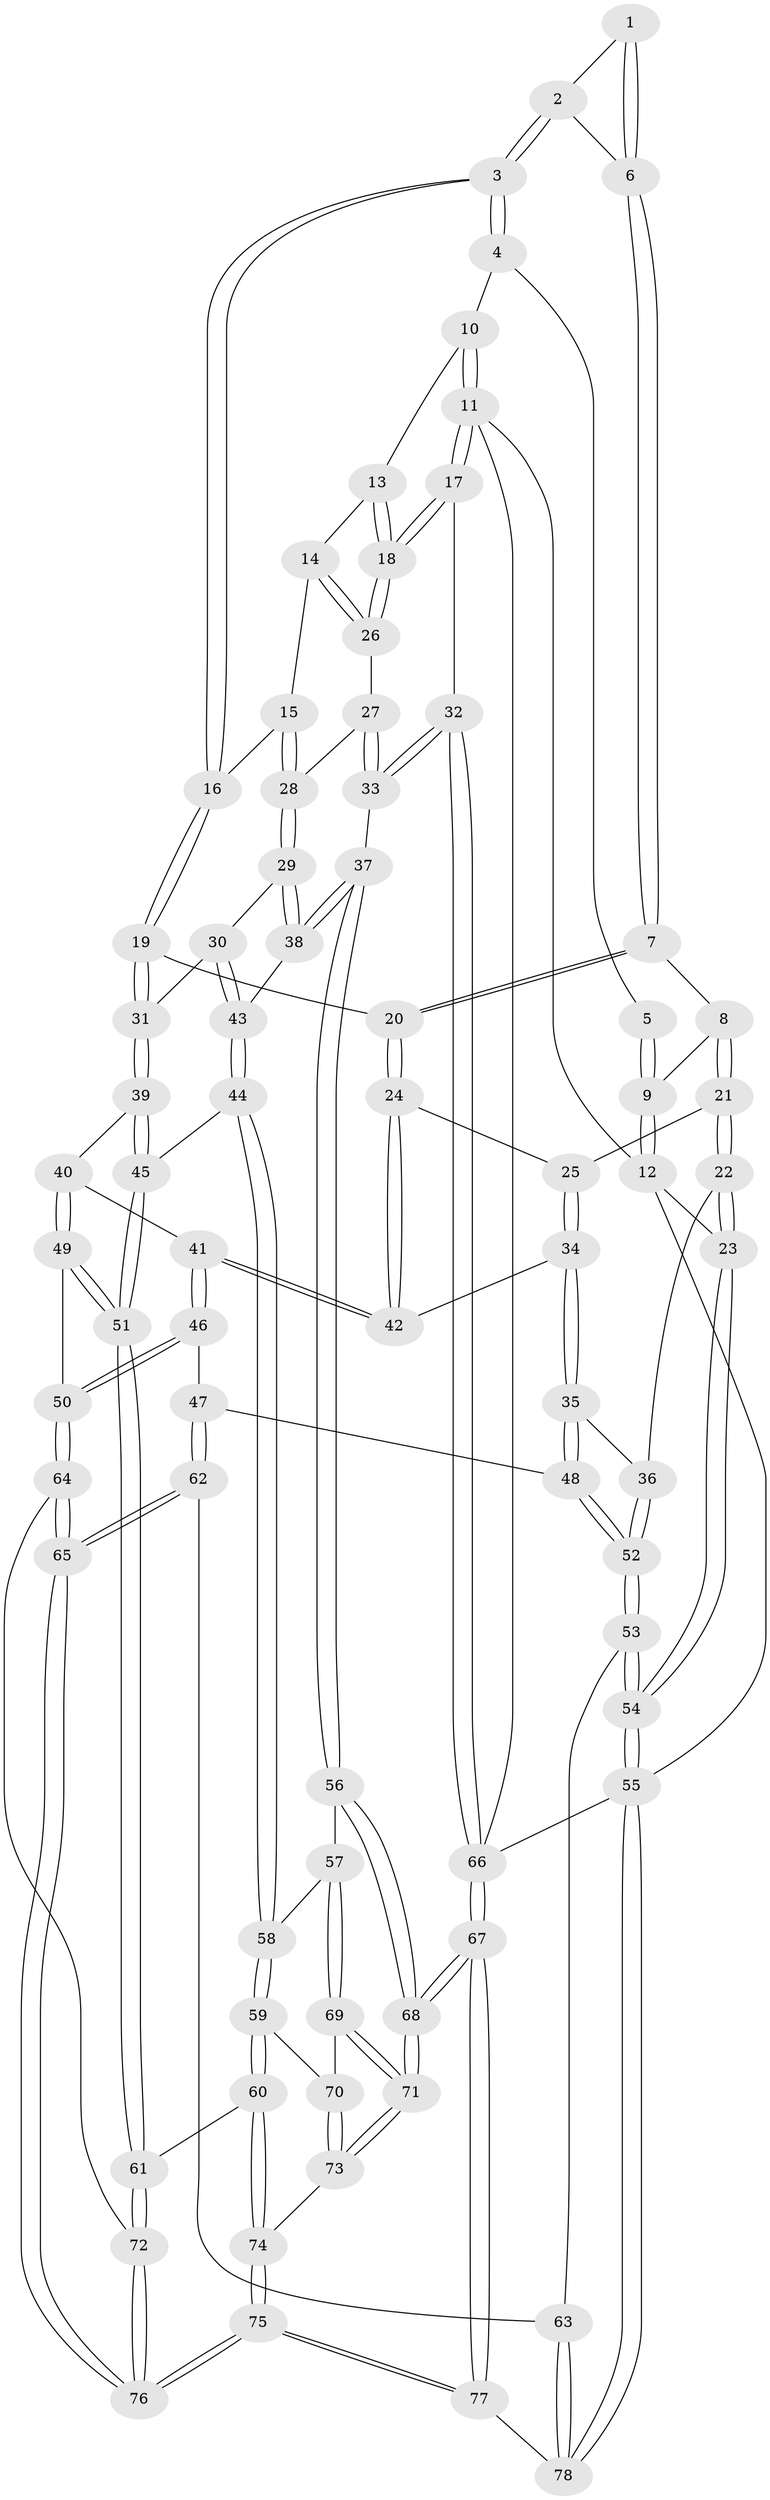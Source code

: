 // Generated by graph-tools (version 1.1) at 2025/50/03/09/25 03:50:57]
// undirected, 78 vertices, 192 edges
graph export_dot {
graph [start="1"]
  node [color=gray90,style=filled];
  1 [pos="+0.3111822922729075+0"];
  2 [pos="+0.4148179683162983+0.0803347296319256"];
  3 [pos="+0.5533803633847996+0.08369256027035092"];
  4 [pos="+0.6231387870066736+0"];
  5 [pos="+0.29002005325276137+0"];
  6 [pos="+0.279418942818224+0.12953951392292232"];
  7 [pos="+0.23385181824856455+0.17701608354956277"];
  8 [pos="+0.21753309773329207+0.1733866121215959"];
  9 [pos="+0+0"];
  10 [pos="+1+0"];
  11 [pos="+1+0"];
  12 [pos="+0+0"];
  13 [pos="+0.8268730984466495+0.11400012804102937"];
  14 [pos="+0.7383341920740073+0.21131784419506325"];
  15 [pos="+0.6578091397977636+0.23852637786883105"];
  16 [pos="+0.5819461801965591+0.2155649816766536"];
  17 [pos="+1+0.33332357898714987"];
  18 [pos="+1+0.30648496874935394"];
  19 [pos="+0.48757150559673307+0.307757585810388"];
  20 [pos="+0.2669557575029426+0.21947856344738242"];
  21 [pos="+0.03161286384342489+0.2979273134937908"];
  22 [pos="+0+0.3209098122515685"];
  23 [pos="+0+0.3128688525496732"];
  24 [pos="+0.23359340105650053+0.40953253532946204"];
  25 [pos="+0.1296418248622579+0.3728231467240125"];
  26 [pos="+0.9266894759861288+0.3050558631041434"];
  27 [pos="+0.8007248155176634+0.38016487662568443"];
  28 [pos="+0.7218231370535487+0.36087985284409235"];
  29 [pos="+0.7072449671236497+0.42289823499278884"];
  30 [pos="+0.5832959156060014+0.4573774425736527"];
  31 [pos="+0.47770234617771185+0.3617141859147574"];
  32 [pos="+1+0.5240642963658778"];
  33 [pos="+0.8848013684928294+0.557757296052614"];
  34 [pos="+0.10508176660389584+0.49199537797807436"];
  35 [pos="+0.09197438444097258+0.5055190481576761"];
  36 [pos="+0.02457578645982746+0.46704505193376417"];
  37 [pos="+0.8627351958230471+0.5684434528437288"];
  38 [pos="+0.7263967224511328+0.4988326639809664"];
  39 [pos="+0.42375339940250684+0.4354035260029536"];
  40 [pos="+0.4158114316299796+0.44151843392102014"];
  41 [pos="+0.27474598714023735+0.45845023851603817"];
  42 [pos="+0.24182124498106622+0.42562680830040917"];
  43 [pos="+0.6190629369937419+0.5605430949043765"];
  44 [pos="+0.617385706863737+0.565198278442915"];
  45 [pos="+0.5524054470526929+0.5899745866054498"];
  46 [pos="+0.23772585159659493+0.5732293975301114"];
  47 [pos="+0.18108151236533213+0.5981255463072901"];
  48 [pos="+0.1175308678748513+0.5778084026820979"];
  49 [pos="+0.4039169152731244+0.6612623216670045"];
  50 [pos="+0.34640540606058057+0.6590840390953441"];
  51 [pos="+0.4599112363047468+0.7026350590847837"];
  52 [pos="+0.00896054990066946+0.648634000748133"];
  53 [pos="+0+0.7703098406445712"];
  54 [pos="+0+0.7928313373090737"];
  55 [pos="+0+1"];
  56 [pos="+0.8020375636625233+0.6565448735959282"];
  57 [pos="+0.7671527323792557+0.6725218483447959"];
  58 [pos="+0.6605657598453667+0.6277867153058724"];
  59 [pos="+0.5749853853033781+0.7532630878721802"];
  60 [pos="+0.5358595079885035+0.7498420604541706"];
  61 [pos="+0.4709391676551542+0.7298868306959317"];
  62 [pos="+0.17103181502552975+0.798664676642475"];
  63 [pos="+0.08916242949320846+0.7968491776183441"];
  64 [pos="+0.236192024308337+0.7724196472904362"];
  65 [pos="+0.18410870658509595+0.8059591696344429"];
  66 [pos="+1+1"];
  67 [pos="+1+1"];
  68 [pos="+1+1"];
  69 [pos="+0.7016939753647744+0.7951948829417113"];
  70 [pos="+0.6087282527278057+0.7715890245537255"];
  71 [pos="+0.7456290167225851+0.898342422128648"];
  72 [pos="+0.4381484685658893+0.7970592993803848"];
  73 [pos="+0.5901826014547382+0.9086727943810913"];
  74 [pos="+0.5646186794050825+0.9207000159483943"];
  75 [pos="+0.35409440183649205+1"];
  76 [pos="+0.3528177004794107+1"];
  77 [pos="+0.35295076183600393+1"];
  78 [pos="+0.1045193437782511+1"];
  1 -- 2;
  1 -- 6;
  1 -- 6;
  2 -- 3;
  2 -- 3;
  2 -- 6;
  3 -- 4;
  3 -- 4;
  3 -- 16;
  3 -- 16;
  4 -- 5;
  4 -- 10;
  5 -- 9;
  5 -- 9;
  6 -- 7;
  6 -- 7;
  7 -- 8;
  7 -- 20;
  7 -- 20;
  8 -- 9;
  8 -- 21;
  8 -- 21;
  9 -- 12;
  9 -- 12;
  10 -- 11;
  10 -- 11;
  10 -- 13;
  11 -- 12;
  11 -- 17;
  11 -- 17;
  11 -- 66;
  12 -- 23;
  12 -- 55;
  13 -- 14;
  13 -- 18;
  13 -- 18;
  14 -- 15;
  14 -- 26;
  14 -- 26;
  15 -- 16;
  15 -- 28;
  15 -- 28;
  16 -- 19;
  16 -- 19;
  17 -- 18;
  17 -- 18;
  17 -- 32;
  18 -- 26;
  18 -- 26;
  19 -- 20;
  19 -- 31;
  19 -- 31;
  20 -- 24;
  20 -- 24;
  21 -- 22;
  21 -- 22;
  21 -- 25;
  22 -- 23;
  22 -- 23;
  22 -- 36;
  23 -- 54;
  23 -- 54;
  24 -- 25;
  24 -- 42;
  24 -- 42;
  25 -- 34;
  25 -- 34;
  26 -- 27;
  27 -- 28;
  27 -- 33;
  27 -- 33;
  28 -- 29;
  28 -- 29;
  29 -- 30;
  29 -- 38;
  29 -- 38;
  30 -- 31;
  30 -- 43;
  30 -- 43;
  31 -- 39;
  31 -- 39;
  32 -- 33;
  32 -- 33;
  32 -- 66;
  32 -- 66;
  33 -- 37;
  34 -- 35;
  34 -- 35;
  34 -- 42;
  35 -- 36;
  35 -- 48;
  35 -- 48;
  36 -- 52;
  36 -- 52;
  37 -- 38;
  37 -- 38;
  37 -- 56;
  37 -- 56;
  38 -- 43;
  39 -- 40;
  39 -- 45;
  39 -- 45;
  40 -- 41;
  40 -- 49;
  40 -- 49;
  41 -- 42;
  41 -- 42;
  41 -- 46;
  41 -- 46;
  43 -- 44;
  43 -- 44;
  44 -- 45;
  44 -- 58;
  44 -- 58;
  45 -- 51;
  45 -- 51;
  46 -- 47;
  46 -- 50;
  46 -- 50;
  47 -- 48;
  47 -- 62;
  47 -- 62;
  48 -- 52;
  48 -- 52;
  49 -- 50;
  49 -- 51;
  49 -- 51;
  50 -- 64;
  50 -- 64;
  51 -- 61;
  51 -- 61;
  52 -- 53;
  52 -- 53;
  53 -- 54;
  53 -- 54;
  53 -- 63;
  54 -- 55;
  54 -- 55;
  55 -- 78;
  55 -- 78;
  55 -- 66;
  56 -- 57;
  56 -- 68;
  56 -- 68;
  57 -- 58;
  57 -- 69;
  57 -- 69;
  58 -- 59;
  58 -- 59;
  59 -- 60;
  59 -- 60;
  59 -- 70;
  60 -- 61;
  60 -- 74;
  60 -- 74;
  61 -- 72;
  61 -- 72;
  62 -- 63;
  62 -- 65;
  62 -- 65;
  63 -- 78;
  63 -- 78;
  64 -- 65;
  64 -- 65;
  64 -- 72;
  65 -- 76;
  65 -- 76;
  66 -- 67;
  66 -- 67;
  67 -- 68;
  67 -- 68;
  67 -- 77;
  67 -- 77;
  68 -- 71;
  68 -- 71;
  69 -- 70;
  69 -- 71;
  69 -- 71;
  70 -- 73;
  70 -- 73;
  71 -- 73;
  71 -- 73;
  72 -- 76;
  72 -- 76;
  73 -- 74;
  74 -- 75;
  74 -- 75;
  75 -- 76;
  75 -- 76;
  75 -- 77;
  75 -- 77;
  77 -- 78;
}
